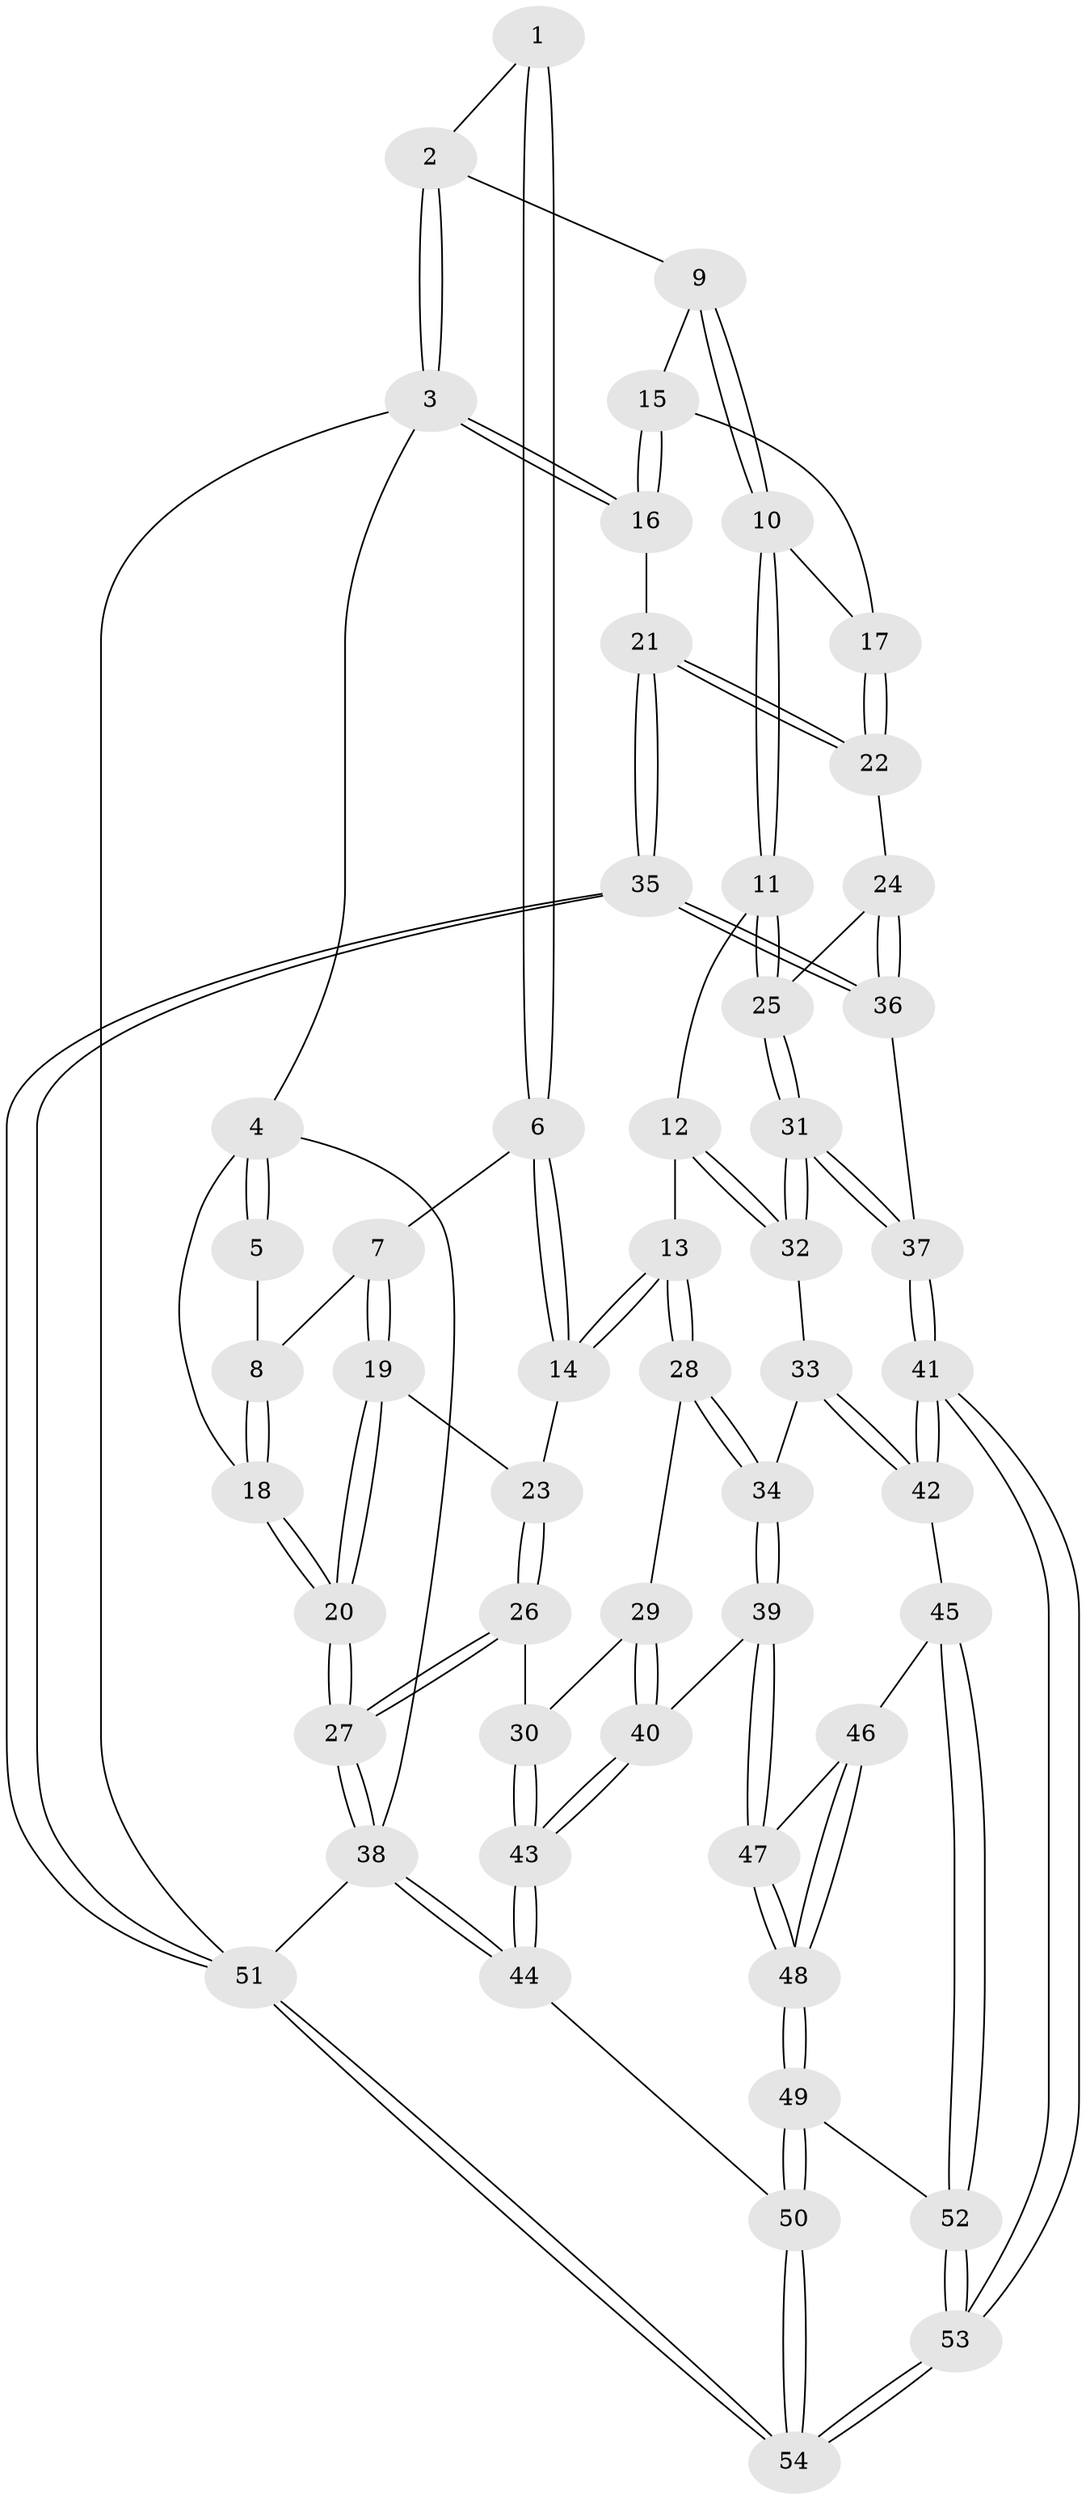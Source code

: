 // coarse degree distribution, {3: 0.0625, 4: 0.5625, 8: 0.03125, 2: 0.03125, 5: 0.28125, 7: 0.03125}
// Generated by graph-tools (version 1.1) at 2025/52/02/27/25 19:52:41]
// undirected, 54 vertices, 132 edges
graph export_dot {
graph [start="1"]
  node [color=gray90,style=filled];
  1 [pos="+0.4824688650952019+0"];
  2 [pos="+0.5903453829939997+0"];
  3 [pos="+1+0"];
  4 [pos="+0+0"];
  5 [pos="+0+0"];
  6 [pos="+0.2563925137413755+0.17909106534284297"];
  7 [pos="+0.19765888753115485+0.16544042479294613"];
  8 [pos="+0.19208771396421362+0.15917739578753531"];
  9 [pos="+0.60465549977195+0"];
  10 [pos="+0.6391015468270612+0.20580996245215397"];
  11 [pos="+0.6302959696846566+0.22960602912312963"];
  12 [pos="+0.4938871308242602+0.3151024808534525"];
  13 [pos="+0.3902025553894205+0.3469006563685652"];
  14 [pos="+0.28057360832550615+0.22846378099511228"];
  15 [pos="+0.9796514967098389+0.1296430741683743"];
  16 [pos="+1+0.015899736513099214"];
  17 [pos="+0.8974768942862961+0.2143550688812124"];
  18 [pos="+0+0.028662911803171105"];
  19 [pos="+0.021484533188302513+0.2686183134814886"];
  20 [pos="+0+0.2800700048771974"];
  21 [pos="+1+0.475382929228529"];
  22 [pos="+0.9269200989316304+0.3573313390541122"];
  23 [pos="+0.1288506021391106+0.3740746014439843"];
  24 [pos="+0.7905760487595839+0.42246974369730794"];
  25 [pos="+0.7396150798386835+0.4118857740985339"];
  26 [pos="+0.1361022303055639+0.46478528822128884"];
  27 [pos="+0+0.40786716269104933"];
  28 [pos="+0.3702635040461362+0.40594170309290106"];
  29 [pos="+0.28546162318134866+0.45488367421866494"];
  30 [pos="+0.17661327728954054+0.5097682450649413"];
  31 [pos="+0.6589596223036078+0.5513307492612719"];
  32 [pos="+0.5962442292835891+0.5221136961313376"];
  33 [pos="+0.4529583967202702+0.5420241852038042"];
  34 [pos="+0.4269484316066656+0.5387542574867411"];
  35 [pos="+1+0.7441278116072073"];
  36 [pos="+0.8429279123125688+0.5047757034739465"];
  37 [pos="+0.6853426414129113+0.719406694235713"];
  38 [pos="+0+1"];
  39 [pos="+0.4053547994124936+0.624424665395503"];
  40 [pos="+0.32127413803160226+0.63114862545884"];
  41 [pos="+0.6853439134462829+0.7194812339199983"];
  42 [pos="+0.6718268293528298+0.718390032269533"];
  43 [pos="+0.1446792322086377+0.6654315480307753"];
  44 [pos="+0+1"];
  45 [pos="+0.5587046331233364+0.7241968741948142"];
  46 [pos="+0.5213371904893057+0.716756261390203"];
  47 [pos="+0.4073137831334892+0.6294382163682721"];
  48 [pos="+0.3178308757690109+0.8557662040299583"];
  49 [pos="+0.26191944788254423+0.9305299408928239"];
  50 [pos="+0+1"];
  51 [pos="+1+1"];
  52 [pos="+0.4496385824861623+0.8887684989988268"];
  53 [pos="+0.8640272590941172+0.9309831914883462"];
  54 [pos="+1+1"];
  1 -- 2;
  1 -- 6;
  1 -- 6;
  2 -- 3;
  2 -- 3;
  2 -- 9;
  3 -- 4;
  3 -- 16;
  3 -- 16;
  3 -- 51;
  4 -- 5;
  4 -- 5;
  4 -- 18;
  4 -- 38;
  5 -- 8;
  6 -- 7;
  6 -- 14;
  6 -- 14;
  7 -- 8;
  7 -- 19;
  7 -- 19;
  8 -- 18;
  8 -- 18;
  9 -- 10;
  9 -- 10;
  9 -- 15;
  10 -- 11;
  10 -- 11;
  10 -- 17;
  11 -- 12;
  11 -- 25;
  11 -- 25;
  12 -- 13;
  12 -- 32;
  12 -- 32;
  13 -- 14;
  13 -- 14;
  13 -- 28;
  13 -- 28;
  14 -- 23;
  15 -- 16;
  15 -- 16;
  15 -- 17;
  16 -- 21;
  17 -- 22;
  17 -- 22;
  18 -- 20;
  18 -- 20;
  19 -- 20;
  19 -- 20;
  19 -- 23;
  20 -- 27;
  20 -- 27;
  21 -- 22;
  21 -- 22;
  21 -- 35;
  21 -- 35;
  22 -- 24;
  23 -- 26;
  23 -- 26;
  24 -- 25;
  24 -- 36;
  24 -- 36;
  25 -- 31;
  25 -- 31;
  26 -- 27;
  26 -- 27;
  26 -- 30;
  27 -- 38;
  27 -- 38;
  28 -- 29;
  28 -- 34;
  28 -- 34;
  29 -- 30;
  29 -- 40;
  29 -- 40;
  30 -- 43;
  30 -- 43;
  31 -- 32;
  31 -- 32;
  31 -- 37;
  31 -- 37;
  32 -- 33;
  33 -- 34;
  33 -- 42;
  33 -- 42;
  34 -- 39;
  34 -- 39;
  35 -- 36;
  35 -- 36;
  35 -- 51;
  35 -- 51;
  36 -- 37;
  37 -- 41;
  37 -- 41;
  38 -- 44;
  38 -- 44;
  38 -- 51;
  39 -- 40;
  39 -- 47;
  39 -- 47;
  40 -- 43;
  40 -- 43;
  41 -- 42;
  41 -- 42;
  41 -- 53;
  41 -- 53;
  42 -- 45;
  43 -- 44;
  43 -- 44;
  44 -- 50;
  45 -- 46;
  45 -- 52;
  45 -- 52;
  46 -- 47;
  46 -- 48;
  46 -- 48;
  47 -- 48;
  47 -- 48;
  48 -- 49;
  48 -- 49;
  49 -- 50;
  49 -- 50;
  49 -- 52;
  50 -- 54;
  50 -- 54;
  51 -- 54;
  51 -- 54;
  52 -- 53;
  52 -- 53;
  53 -- 54;
  53 -- 54;
}
